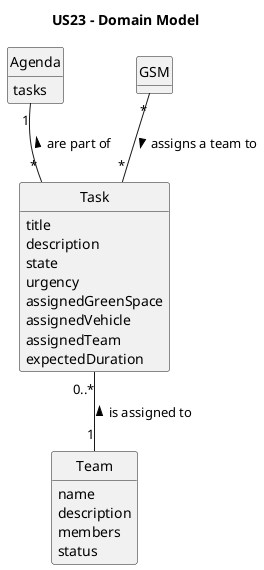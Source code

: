@startuml
skinparam monochrome true
skinparam packageStyle rectangle
skinparam shadowing false

'left to right direction

skinparam classAttributeIconSize 0

hide circle
hide methods

title US23 - Domain Model

'class Platform {
'  -description
'}

class Team{
    name
    description
    members
    status
}

class Agenda{
    tasks
}

class Task{
    title
    description
    state
    urgency
    assignedGreenSpace
    assignedVehicle
    assignedTeam
    expectedDuration
}


Task "*" -u- "1" Agenda : "are part of >"
Team "1" -u- "0..*" Task : "is assigned to >"
GSM "*" -- "*" Task : "assigns a team to >"

@enduml